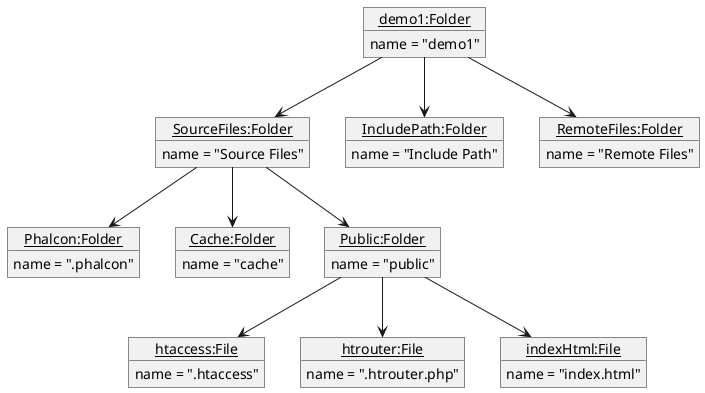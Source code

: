 @startuml
'https://plantuml.com/object-diagram

object "<u>demo1:Folder</u>" as Demo1 {
  name = "demo1"
}

object "<u>SourceFiles:Folder</u>" as SourceFiles {
  name = "Source Files"
}

object "<u>IncludePath:Folder</u>" as IncludePath {
  name = "Include Path"
}

object "<u>RemoteFiles:Folder</u>" as RemoteFiles {
  name = "Remote Files"
}

object "<u>Phalcon:Folder</u>" as Phalcon {
  name = ".phalcon"
}

object "<u>Cache:Folder</u>" as Cache {
  name = "cache"
}

object "<u>Public:Folder</u>" as Public {
  name = "public"
}

object "<u>htaccess:File</u>" as htaccess {
  name = ".htaccess"
}

object "<u>htrouter:File</u>" as htrouter {
  name = ".htrouter.php"
}

object "<u>indexHtml:File</u>" as indexHtml {
  name = "index.html"
}

Demo1 --> SourceFiles
Demo1 --> IncludePath
Demo1 --> RemoteFiles
SourceFiles --> Phalcon
SourceFiles --> Cache
SourceFiles --> Public
Public --> htaccess
Public --> htrouter
Public --> indexHtml

@enduml
